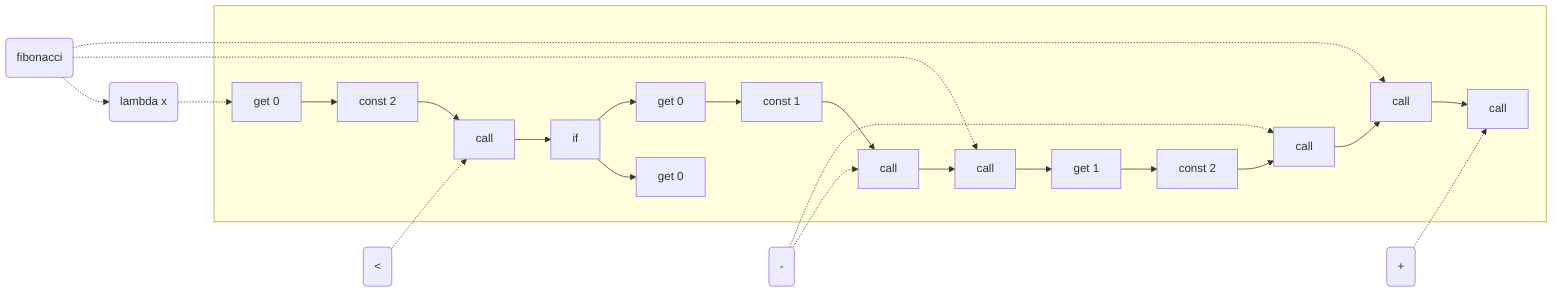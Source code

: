 flowchart LR
  d0(fibonacci) -.-> d1
  d0 -.-> c9
  d0 -.-> c13
  d1(lambda x) -.-> c0
  d2(<) -.-> c2
  d3("-") -.-> c8
  d3 -.-> c12
  d4(+) -.-> c14

  subgraph s[ ]
    c0[get 0] --> c1[const 2] --> c2[call] --> c4
    c4[if] -->  c5[get 0]
    c4 -->  c6[get 0] --> c7[const 1] --> c8[call] --> c9[call] --> c10
    c10[get 1] --> c11[const 2] --> c12[call] --> c13[call] --> c14[call]
  end